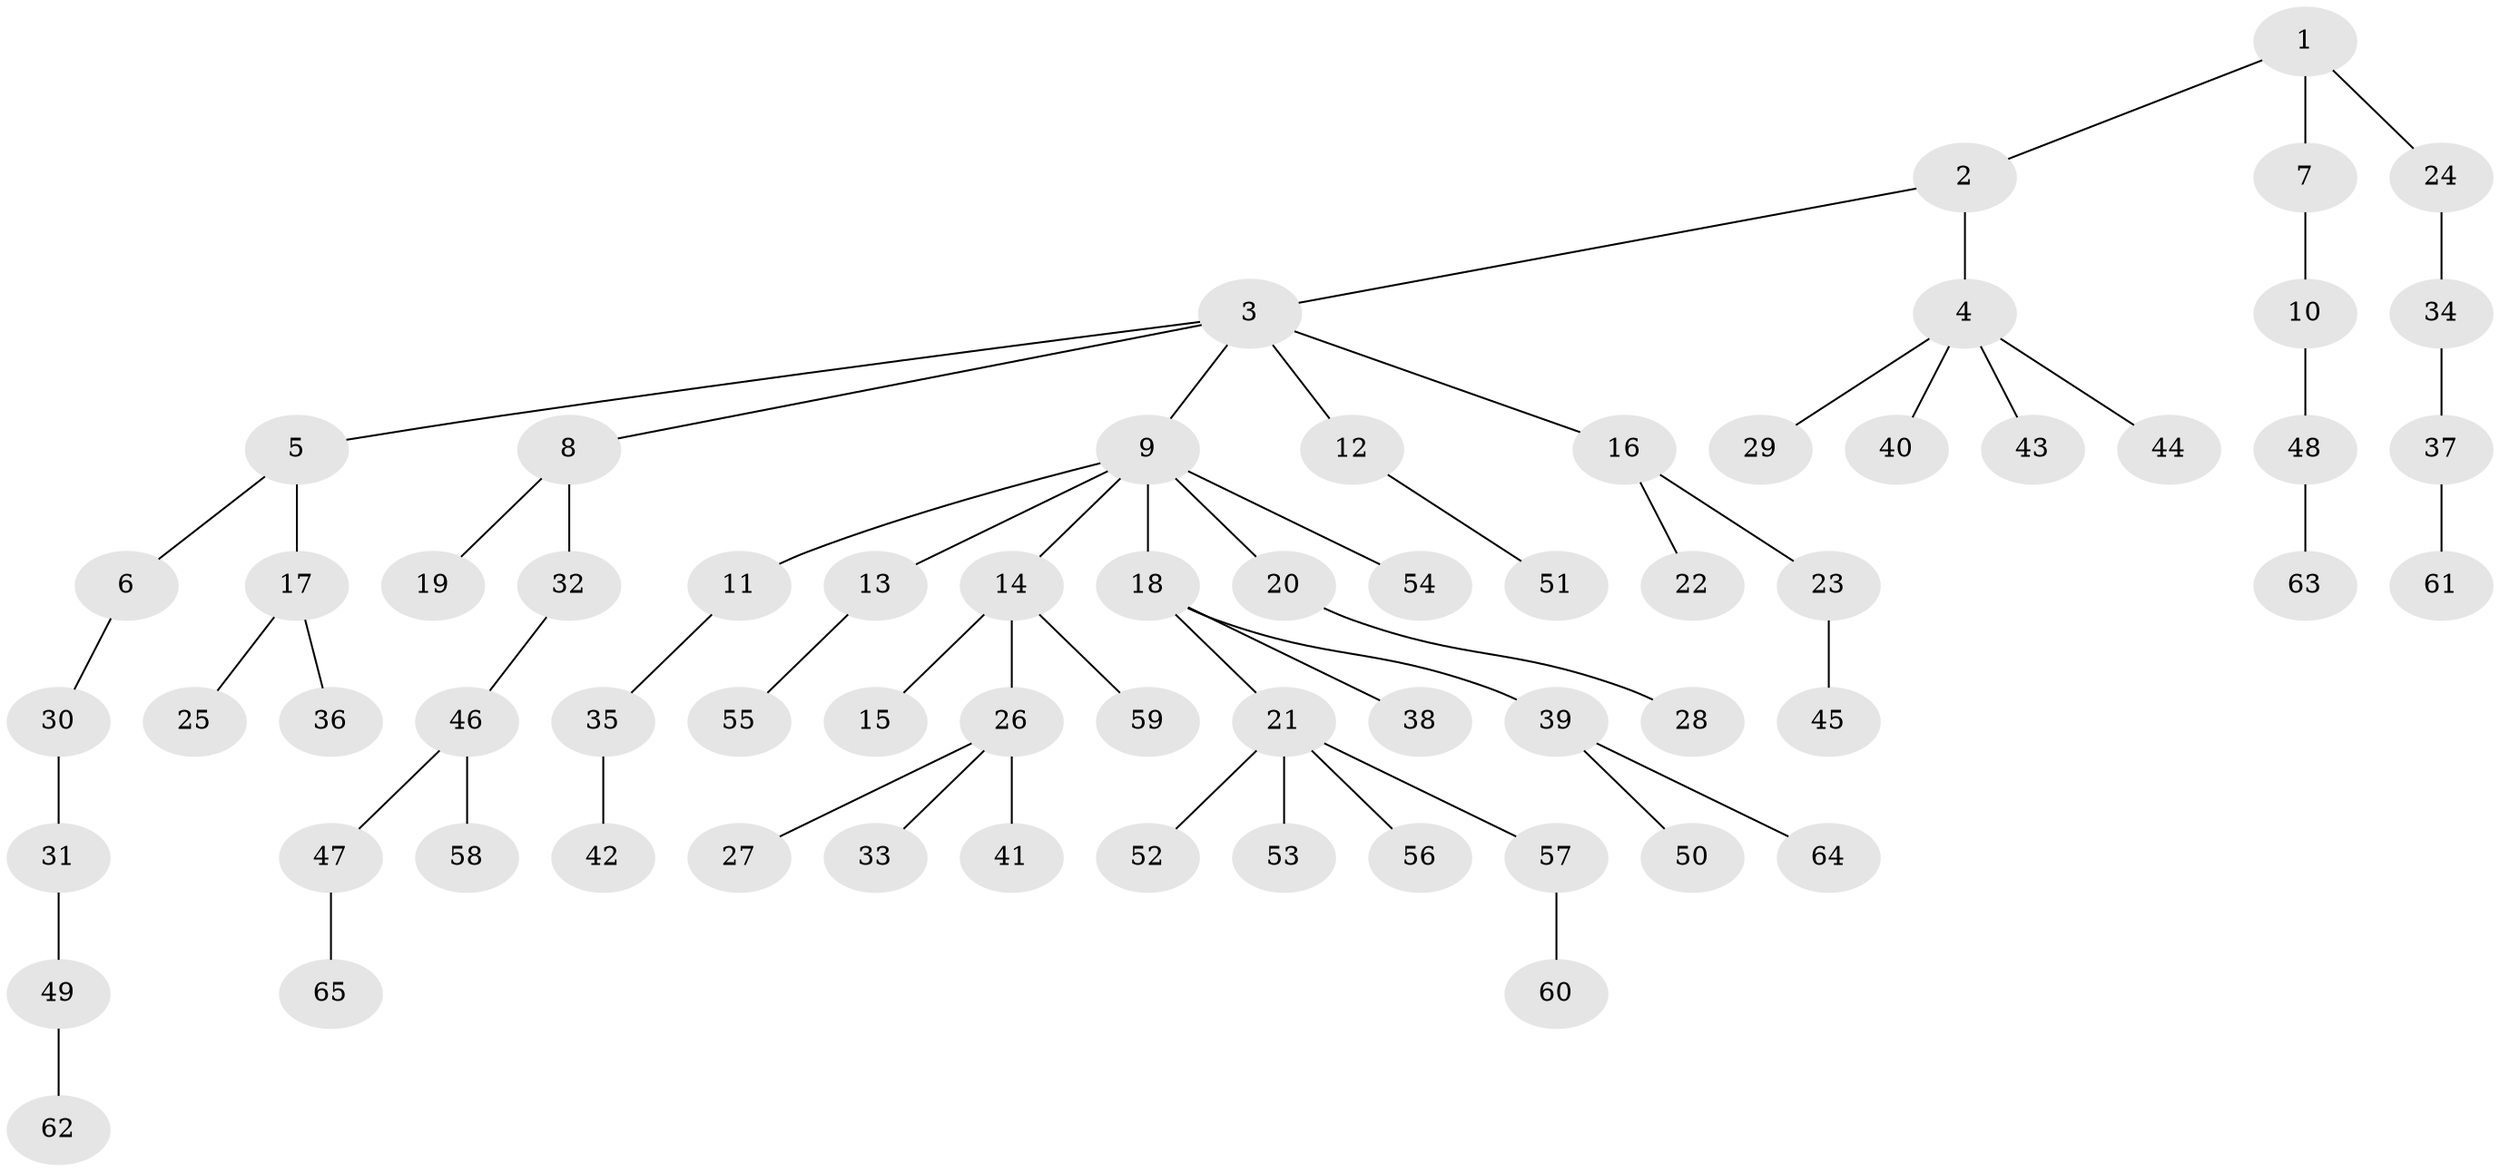// Generated by graph-tools (version 1.1) at 2025/15/03/09/25 04:15:38]
// undirected, 65 vertices, 64 edges
graph export_dot {
graph [start="1"]
  node [color=gray90,style=filled];
  1;
  2;
  3;
  4;
  5;
  6;
  7;
  8;
  9;
  10;
  11;
  12;
  13;
  14;
  15;
  16;
  17;
  18;
  19;
  20;
  21;
  22;
  23;
  24;
  25;
  26;
  27;
  28;
  29;
  30;
  31;
  32;
  33;
  34;
  35;
  36;
  37;
  38;
  39;
  40;
  41;
  42;
  43;
  44;
  45;
  46;
  47;
  48;
  49;
  50;
  51;
  52;
  53;
  54;
  55;
  56;
  57;
  58;
  59;
  60;
  61;
  62;
  63;
  64;
  65;
  1 -- 2;
  1 -- 7;
  1 -- 24;
  2 -- 3;
  2 -- 4;
  3 -- 5;
  3 -- 8;
  3 -- 9;
  3 -- 12;
  3 -- 16;
  4 -- 29;
  4 -- 40;
  4 -- 43;
  4 -- 44;
  5 -- 6;
  5 -- 17;
  6 -- 30;
  7 -- 10;
  8 -- 19;
  8 -- 32;
  9 -- 11;
  9 -- 13;
  9 -- 14;
  9 -- 18;
  9 -- 20;
  9 -- 54;
  10 -- 48;
  11 -- 35;
  12 -- 51;
  13 -- 55;
  14 -- 15;
  14 -- 26;
  14 -- 59;
  16 -- 22;
  16 -- 23;
  17 -- 25;
  17 -- 36;
  18 -- 21;
  18 -- 38;
  18 -- 39;
  20 -- 28;
  21 -- 52;
  21 -- 53;
  21 -- 56;
  21 -- 57;
  23 -- 45;
  24 -- 34;
  26 -- 27;
  26 -- 33;
  26 -- 41;
  30 -- 31;
  31 -- 49;
  32 -- 46;
  34 -- 37;
  35 -- 42;
  37 -- 61;
  39 -- 50;
  39 -- 64;
  46 -- 47;
  46 -- 58;
  47 -- 65;
  48 -- 63;
  49 -- 62;
  57 -- 60;
}
